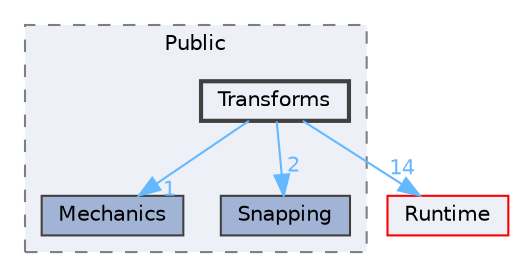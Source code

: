 digraph "Transforms"
{
 // INTERACTIVE_SVG=YES
 // LATEX_PDF_SIZE
  bgcolor="transparent";
  edge [fontname=Helvetica,fontsize=10,labelfontname=Helvetica,labelfontsize=10];
  node [fontname=Helvetica,fontsize=10,shape=box,height=0.2,width=0.4];
  compound=true
  subgraph clusterdir_d4fdbd3991c612140fe053c3935e29f5 {
    graph [ bgcolor="#edf0f7", pencolor="grey50", label="Public", fontname=Helvetica,fontsize=10 style="filled,dashed", URL="dir_d4fdbd3991c612140fe053c3935e29f5.html",tooltip=""]
  dir_14abe9c6b543ec6889b31c9162d8a8e5 [label="Mechanics", fillcolor="#a2b4d6", color="grey25", style="filled", URL="dir_14abe9c6b543ec6889b31c9162d8a8e5.html",tooltip=""];
  dir_57e2b48eecaaab2efa1db3766a94034a [label="Snapping", fillcolor="#a2b4d6", color="grey25", style="filled", URL="dir_57e2b48eecaaab2efa1db3766a94034a.html",tooltip=""];
  dir_ee920e952290a6443f106036695693a8 [label="Transforms", fillcolor="#edf0f7", color="grey25", style="filled,bold", URL="dir_ee920e952290a6443f106036695693a8.html",tooltip=""];
  }
  dir_7536b172fbd480bfd146a1b1acd6856b [label="Runtime", fillcolor="#edf0f7", color="red", style="filled", URL="dir_7536b172fbd480bfd146a1b1acd6856b.html",tooltip=""];
  dir_ee920e952290a6443f106036695693a8->dir_14abe9c6b543ec6889b31c9162d8a8e5 [headlabel="1", labeldistance=1.5 headhref="dir_001213_000609.html" href="dir_001213_000609.html" color="steelblue1" fontcolor="steelblue1"];
  dir_ee920e952290a6443f106036695693a8->dir_57e2b48eecaaab2efa1db3766a94034a [headlabel="2", labeldistance=1.5 headhref="dir_001213_001051.html" href="dir_001213_001051.html" color="steelblue1" fontcolor="steelblue1"];
  dir_ee920e952290a6443f106036695693a8->dir_7536b172fbd480bfd146a1b1acd6856b [headlabel="14", labeldistance=1.5 headhref="dir_001213_000984.html" href="dir_001213_000984.html" color="steelblue1" fontcolor="steelblue1"];
}
